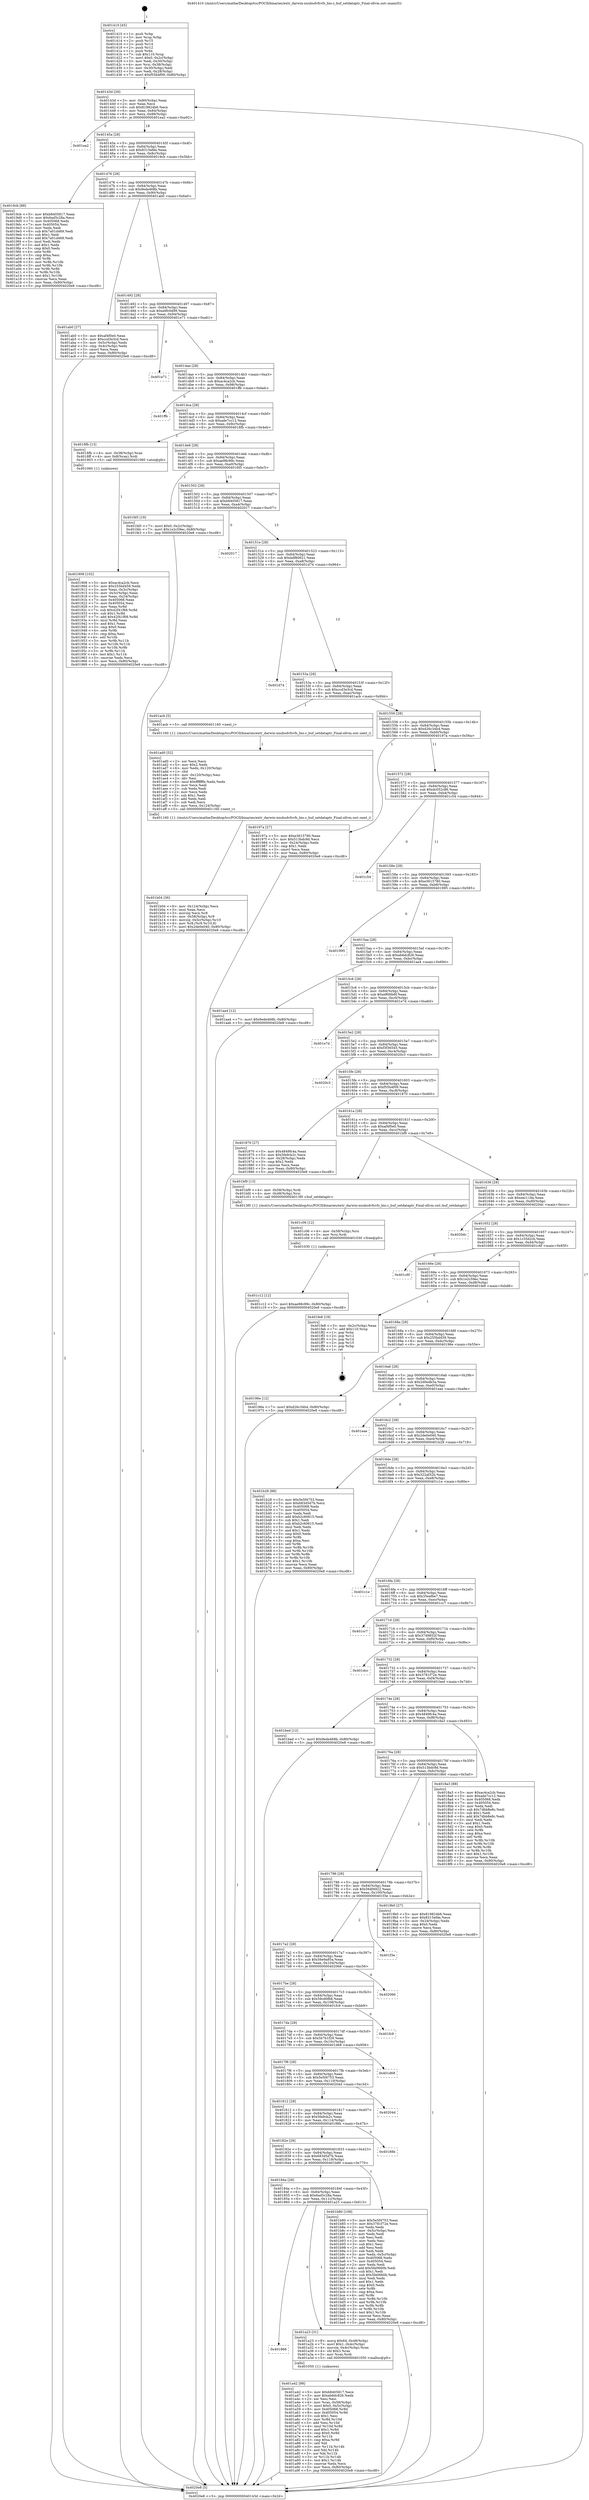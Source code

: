 digraph "0x401410" {
  label = "0x401410 (/mnt/c/Users/mathe/Desktop/tcc/POCII/binaries/extr_darwin-xnubsdvfsvfs_bio.c_buf_setdataptr_Final-ollvm.out::main(0))"
  labelloc = "t"
  node[shape=record]

  Entry [label="",width=0.3,height=0.3,shape=circle,fillcolor=black,style=filled]
  "0x40143d" [label="{
     0x40143d [29]\l
     | [instrs]\l
     &nbsp;&nbsp;0x40143d \<+3\>: mov -0x80(%rbp),%eax\l
     &nbsp;&nbsp;0x401440 \<+2\>: mov %eax,%ecx\l
     &nbsp;&nbsp;0x401442 \<+6\>: sub $0x819824b6,%ecx\l
     &nbsp;&nbsp;0x401448 \<+6\>: mov %eax,-0x84(%rbp)\l
     &nbsp;&nbsp;0x40144e \<+6\>: mov %ecx,-0x88(%rbp)\l
     &nbsp;&nbsp;0x401454 \<+6\>: je 0000000000401ea2 \<main+0xa92\>\l
  }"]
  "0x401ea2" [label="{
     0x401ea2\l
  }", style=dashed]
  "0x40145a" [label="{
     0x40145a [28]\l
     | [instrs]\l
     &nbsp;&nbsp;0x40145a \<+5\>: jmp 000000000040145f \<main+0x4f\>\l
     &nbsp;&nbsp;0x40145f \<+6\>: mov -0x84(%rbp),%eax\l
     &nbsp;&nbsp;0x401465 \<+5\>: sub $0x8315efde,%eax\l
     &nbsp;&nbsp;0x40146a \<+6\>: mov %eax,-0x8c(%rbp)\l
     &nbsp;&nbsp;0x401470 \<+6\>: je 00000000004019cb \<main+0x5bb\>\l
  }"]
  Exit [label="",width=0.3,height=0.3,shape=circle,fillcolor=black,style=filled,peripheries=2]
  "0x4019cb" [label="{
     0x4019cb [88]\l
     | [instrs]\l
     &nbsp;&nbsp;0x4019cb \<+5\>: mov $0xb8405817,%eax\l
     &nbsp;&nbsp;0x4019d0 \<+5\>: mov $0x6ad5c28a,%ecx\l
     &nbsp;&nbsp;0x4019d5 \<+7\>: mov 0x405068,%edx\l
     &nbsp;&nbsp;0x4019dc \<+7\>: mov 0x405054,%esi\l
     &nbsp;&nbsp;0x4019e3 \<+2\>: mov %edx,%edi\l
     &nbsp;&nbsp;0x4019e5 \<+6\>: sub $0x7a01d469,%edi\l
     &nbsp;&nbsp;0x4019eb \<+3\>: sub $0x1,%edi\l
     &nbsp;&nbsp;0x4019ee \<+6\>: add $0x7a01d469,%edi\l
     &nbsp;&nbsp;0x4019f4 \<+3\>: imul %edi,%edx\l
     &nbsp;&nbsp;0x4019f7 \<+3\>: and $0x1,%edx\l
     &nbsp;&nbsp;0x4019fa \<+3\>: cmp $0x0,%edx\l
     &nbsp;&nbsp;0x4019fd \<+4\>: sete %r8b\l
     &nbsp;&nbsp;0x401a01 \<+3\>: cmp $0xa,%esi\l
     &nbsp;&nbsp;0x401a04 \<+4\>: setl %r9b\l
     &nbsp;&nbsp;0x401a08 \<+3\>: mov %r8b,%r10b\l
     &nbsp;&nbsp;0x401a0b \<+3\>: and %r9b,%r10b\l
     &nbsp;&nbsp;0x401a0e \<+3\>: xor %r9b,%r8b\l
     &nbsp;&nbsp;0x401a11 \<+3\>: or %r8b,%r10b\l
     &nbsp;&nbsp;0x401a14 \<+4\>: test $0x1,%r10b\l
     &nbsp;&nbsp;0x401a18 \<+3\>: cmovne %ecx,%eax\l
     &nbsp;&nbsp;0x401a1b \<+3\>: mov %eax,-0x80(%rbp)\l
     &nbsp;&nbsp;0x401a1e \<+5\>: jmp 00000000004020e8 \<main+0xcd8\>\l
  }"]
  "0x401476" [label="{
     0x401476 [28]\l
     | [instrs]\l
     &nbsp;&nbsp;0x401476 \<+5\>: jmp 000000000040147b \<main+0x6b\>\l
     &nbsp;&nbsp;0x40147b \<+6\>: mov -0x84(%rbp),%eax\l
     &nbsp;&nbsp;0x401481 \<+5\>: sub $0x9ede468b,%eax\l
     &nbsp;&nbsp;0x401486 \<+6\>: mov %eax,-0x90(%rbp)\l
     &nbsp;&nbsp;0x40148c \<+6\>: je 0000000000401ab0 \<main+0x6a0\>\l
  }"]
  "0x401c12" [label="{
     0x401c12 [12]\l
     | [instrs]\l
     &nbsp;&nbsp;0x401c12 \<+7\>: movl $0xae98c99c,-0x80(%rbp)\l
     &nbsp;&nbsp;0x401c19 \<+5\>: jmp 00000000004020e8 \<main+0xcd8\>\l
  }"]
  "0x401ab0" [label="{
     0x401ab0 [27]\l
     | [instrs]\l
     &nbsp;&nbsp;0x401ab0 \<+5\>: mov $0xaf4f0e0,%eax\l
     &nbsp;&nbsp;0x401ab5 \<+5\>: mov $0xccd3e3cd,%ecx\l
     &nbsp;&nbsp;0x401aba \<+3\>: mov -0x5c(%rbp),%edx\l
     &nbsp;&nbsp;0x401abd \<+3\>: cmp -0x4c(%rbp),%edx\l
     &nbsp;&nbsp;0x401ac0 \<+3\>: cmovl %ecx,%eax\l
     &nbsp;&nbsp;0x401ac3 \<+3\>: mov %eax,-0x80(%rbp)\l
     &nbsp;&nbsp;0x401ac6 \<+5\>: jmp 00000000004020e8 \<main+0xcd8\>\l
  }"]
  "0x401492" [label="{
     0x401492 [28]\l
     | [instrs]\l
     &nbsp;&nbsp;0x401492 \<+5\>: jmp 0000000000401497 \<main+0x87\>\l
     &nbsp;&nbsp;0x401497 \<+6\>: mov -0x84(%rbp),%eax\l
     &nbsp;&nbsp;0x40149d \<+5\>: sub $0xa9fc0d99,%eax\l
     &nbsp;&nbsp;0x4014a2 \<+6\>: mov %eax,-0x94(%rbp)\l
     &nbsp;&nbsp;0x4014a8 \<+6\>: je 0000000000401e71 \<main+0xa61\>\l
  }"]
  "0x401c06" [label="{
     0x401c06 [12]\l
     | [instrs]\l
     &nbsp;&nbsp;0x401c06 \<+4\>: mov -0x58(%rbp),%rsi\l
     &nbsp;&nbsp;0x401c0a \<+3\>: mov %rsi,%rdi\l
     &nbsp;&nbsp;0x401c0d \<+5\>: call 0000000000401030 \<free@plt\>\l
     | [calls]\l
     &nbsp;&nbsp;0x401030 \{1\} (unknown)\l
  }"]
  "0x401e71" [label="{
     0x401e71\l
  }", style=dashed]
  "0x4014ae" [label="{
     0x4014ae [28]\l
     | [instrs]\l
     &nbsp;&nbsp;0x4014ae \<+5\>: jmp 00000000004014b3 \<main+0xa3\>\l
     &nbsp;&nbsp;0x4014b3 \<+6\>: mov -0x84(%rbp),%eax\l
     &nbsp;&nbsp;0x4014b9 \<+5\>: sub $0xac4ca2cb,%eax\l
     &nbsp;&nbsp;0x4014be \<+6\>: mov %eax,-0x98(%rbp)\l
     &nbsp;&nbsp;0x4014c4 \<+6\>: je 0000000000401ffb \<main+0xbeb\>\l
  }"]
  "0x401b04" [label="{
     0x401b04 [36]\l
     | [instrs]\l
     &nbsp;&nbsp;0x401b04 \<+6\>: mov -0x124(%rbp),%ecx\l
     &nbsp;&nbsp;0x401b0a \<+3\>: imul %eax,%ecx\l
     &nbsp;&nbsp;0x401b0d \<+3\>: movslq %ecx,%r8\l
     &nbsp;&nbsp;0x401b10 \<+4\>: mov -0x58(%rbp),%r9\l
     &nbsp;&nbsp;0x401b14 \<+4\>: movslq -0x5c(%rbp),%r10\l
     &nbsp;&nbsp;0x401b18 \<+4\>: mov %r8,(%r9,%r10,8)\l
     &nbsp;&nbsp;0x401b1c \<+7\>: movl $0x2de0e040,-0x80(%rbp)\l
     &nbsp;&nbsp;0x401b23 \<+5\>: jmp 00000000004020e8 \<main+0xcd8\>\l
  }"]
  "0x401ffb" [label="{
     0x401ffb\l
  }", style=dashed]
  "0x4014ca" [label="{
     0x4014ca [28]\l
     | [instrs]\l
     &nbsp;&nbsp;0x4014ca \<+5\>: jmp 00000000004014cf \<main+0xbf\>\l
     &nbsp;&nbsp;0x4014cf \<+6\>: mov -0x84(%rbp),%eax\l
     &nbsp;&nbsp;0x4014d5 \<+5\>: sub $0xade7cc12,%eax\l
     &nbsp;&nbsp;0x4014da \<+6\>: mov %eax,-0x9c(%rbp)\l
     &nbsp;&nbsp;0x4014e0 \<+6\>: je 00000000004018fb \<main+0x4eb\>\l
  }"]
  "0x401ad0" [label="{
     0x401ad0 [52]\l
     | [instrs]\l
     &nbsp;&nbsp;0x401ad0 \<+2\>: xor %ecx,%ecx\l
     &nbsp;&nbsp;0x401ad2 \<+5\>: mov $0x2,%edx\l
     &nbsp;&nbsp;0x401ad7 \<+6\>: mov %edx,-0x120(%rbp)\l
     &nbsp;&nbsp;0x401add \<+1\>: cltd\l
     &nbsp;&nbsp;0x401ade \<+6\>: mov -0x120(%rbp),%esi\l
     &nbsp;&nbsp;0x401ae4 \<+2\>: idiv %esi\l
     &nbsp;&nbsp;0x401ae6 \<+6\>: imul $0xfffffffe,%edx,%edx\l
     &nbsp;&nbsp;0x401aec \<+2\>: mov %ecx,%edi\l
     &nbsp;&nbsp;0x401aee \<+2\>: sub %edx,%edi\l
     &nbsp;&nbsp;0x401af0 \<+2\>: mov %ecx,%edx\l
     &nbsp;&nbsp;0x401af2 \<+3\>: sub $0x1,%edx\l
     &nbsp;&nbsp;0x401af5 \<+2\>: add %edx,%edi\l
     &nbsp;&nbsp;0x401af7 \<+2\>: sub %edi,%ecx\l
     &nbsp;&nbsp;0x401af9 \<+6\>: mov %ecx,-0x124(%rbp)\l
     &nbsp;&nbsp;0x401aff \<+5\>: call 0000000000401160 \<next_i\>\l
     | [calls]\l
     &nbsp;&nbsp;0x401160 \{1\} (/mnt/c/Users/mathe/Desktop/tcc/POCII/binaries/extr_darwin-xnubsdvfsvfs_bio.c_buf_setdataptr_Final-ollvm.out::next_i)\l
  }"]
  "0x4018fb" [label="{
     0x4018fb [13]\l
     | [instrs]\l
     &nbsp;&nbsp;0x4018fb \<+4\>: mov -0x38(%rbp),%rax\l
     &nbsp;&nbsp;0x4018ff \<+4\>: mov 0x8(%rax),%rdi\l
     &nbsp;&nbsp;0x401903 \<+5\>: call 0000000000401060 \<atoi@plt\>\l
     | [calls]\l
     &nbsp;&nbsp;0x401060 \{1\} (unknown)\l
  }"]
  "0x4014e6" [label="{
     0x4014e6 [28]\l
     | [instrs]\l
     &nbsp;&nbsp;0x4014e6 \<+5\>: jmp 00000000004014eb \<main+0xdb\>\l
     &nbsp;&nbsp;0x4014eb \<+6\>: mov -0x84(%rbp),%eax\l
     &nbsp;&nbsp;0x4014f1 \<+5\>: sub $0xae98c99c,%eax\l
     &nbsp;&nbsp;0x4014f6 \<+6\>: mov %eax,-0xa0(%rbp)\l
     &nbsp;&nbsp;0x4014fc \<+6\>: je 0000000000401fd5 \<main+0xbc5\>\l
  }"]
  "0x401a42" [label="{
     0x401a42 [98]\l
     | [instrs]\l
     &nbsp;&nbsp;0x401a42 \<+5\>: mov $0xb8405817,%ecx\l
     &nbsp;&nbsp;0x401a47 \<+5\>: mov $0xeb6dc826,%edx\l
     &nbsp;&nbsp;0x401a4c \<+2\>: xor %esi,%esi\l
     &nbsp;&nbsp;0x401a4e \<+4\>: mov %rax,-0x58(%rbp)\l
     &nbsp;&nbsp;0x401a52 \<+7\>: movl $0x0,-0x5c(%rbp)\l
     &nbsp;&nbsp;0x401a59 \<+8\>: mov 0x405068,%r8d\l
     &nbsp;&nbsp;0x401a61 \<+8\>: mov 0x405054,%r9d\l
     &nbsp;&nbsp;0x401a69 \<+3\>: sub $0x1,%esi\l
     &nbsp;&nbsp;0x401a6c \<+3\>: mov %r8d,%r10d\l
     &nbsp;&nbsp;0x401a6f \<+3\>: add %esi,%r10d\l
     &nbsp;&nbsp;0x401a72 \<+4\>: imul %r10d,%r8d\l
     &nbsp;&nbsp;0x401a76 \<+4\>: and $0x1,%r8d\l
     &nbsp;&nbsp;0x401a7a \<+4\>: cmp $0x0,%r8d\l
     &nbsp;&nbsp;0x401a7e \<+4\>: sete %r11b\l
     &nbsp;&nbsp;0x401a82 \<+4\>: cmp $0xa,%r9d\l
     &nbsp;&nbsp;0x401a86 \<+3\>: setl %bl\l
     &nbsp;&nbsp;0x401a89 \<+3\>: mov %r11b,%r14b\l
     &nbsp;&nbsp;0x401a8c \<+3\>: and %bl,%r14b\l
     &nbsp;&nbsp;0x401a8f \<+3\>: xor %bl,%r11b\l
     &nbsp;&nbsp;0x401a92 \<+3\>: or %r11b,%r14b\l
     &nbsp;&nbsp;0x401a95 \<+4\>: test $0x1,%r14b\l
     &nbsp;&nbsp;0x401a99 \<+3\>: cmovne %edx,%ecx\l
     &nbsp;&nbsp;0x401a9c \<+3\>: mov %ecx,-0x80(%rbp)\l
     &nbsp;&nbsp;0x401a9f \<+5\>: jmp 00000000004020e8 \<main+0xcd8\>\l
  }"]
  "0x401fd5" [label="{
     0x401fd5 [19]\l
     | [instrs]\l
     &nbsp;&nbsp;0x401fd5 \<+7\>: movl $0x0,-0x2c(%rbp)\l
     &nbsp;&nbsp;0x401fdc \<+7\>: movl $0x1e2c59ec,-0x80(%rbp)\l
     &nbsp;&nbsp;0x401fe3 \<+5\>: jmp 00000000004020e8 \<main+0xcd8\>\l
  }"]
  "0x401502" [label="{
     0x401502 [28]\l
     | [instrs]\l
     &nbsp;&nbsp;0x401502 \<+5\>: jmp 0000000000401507 \<main+0xf7\>\l
     &nbsp;&nbsp;0x401507 \<+6\>: mov -0x84(%rbp),%eax\l
     &nbsp;&nbsp;0x40150d \<+5\>: sub $0xb8405817,%eax\l
     &nbsp;&nbsp;0x401512 \<+6\>: mov %eax,-0xa4(%rbp)\l
     &nbsp;&nbsp;0x401518 \<+6\>: je 0000000000402017 \<main+0xc07\>\l
  }"]
  "0x401866" [label="{
     0x401866\l
  }", style=dashed]
  "0x402017" [label="{
     0x402017\l
  }", style=dashed]
  "0x40151e" [label="{
     0x40151e [28]\l
     | [instrs]\l
     &nbsp;&nbsp;0x40151e \<+5\>: jmp 0000000000401523 \<main+0x113\>\l
     &nbsp;&nbsp;0x401523 \<+6\>: mov -0x84(%rbp),%eax\l
     &nbsp;&nbsp;0x401529 \<+5\>: sub $0xbdf80621,%eax\l
     &nbsp;&nbsp;0x40152e \<+6\>: mov %eax,-0xa8(%rbp)\l
     &nbsp;&nbsp;0x401534 \<+6\>: je 0000000000401d74 \<main+0x964\>\l
  }"]
  "0x401a23" [label="{
     0x401a23 [31]\l
     | [instrs]\l
     &nbsp;&nbsp;0x401a23 \<+8\>: movq $0x64,-0x48(%rbp)\l
     &nbsp;&nbsp;0x401a2b \<+7\>: movl $0x1,-0x4c(%rbp)\l
     &nbsp;&nbsp;0x401a32 \<+4\>: movslq -0x4c(%rbp),%rax\l
     &nbsp;&nbsp;0x401a36 \<+4\>: shl $0x3,%rax\l
     &nbsp;&nbsp;0x401a3a \<+3\>: mov %rax,%rdi\l
     &nbsp;&nbsp;0x401a3d \<+5\>: call 0000000000401050 \<malloc@plt\>\l
     | [calls]\l
     &nbsp;&nbsp;0x401050 \{1\} (unknown)\l
  }"]
  "0x401d74" [label="{
     0x401d74\l
  }", style=dashed]
  "0x40153a" [label="{
     0x40153a [28]\l
     | [instrs]\l
     &nbsp;&nbsp;0x40153a \<+5\>: jmp 000000000040153f \<main+0x12f\>\l
     &nbsp;&nbsp;0x40153f \<+6\>: mov -0x84(%rbp),%eax\l
     &nbsp;&nbsp;0x401545 \<+5\>: sub $0xccd3e3cd,%eax\l
     &nbsp;&nbsp;0x40154a \<+6\>: mov %eax,-0xac(%rbp)\l
     &nbsp;&nbsp;0x401550 \<+6\>: je 0000000000401acb \<main+0x6bb\>\l
  }"]
  "0x40184a" [label="{
     0x40184a [28]\l
     | [instrs]\l
     &nbsp;&nbsp;0x40184a \<+5\>: jmp 000000000040184f \<main+0x43f\>\l
     &nbsp;&nbsp;0x40184f \<+6\>: mov -0x84(%rbp),%eax\l
     &nbsp;&nbsp;0x401855 \<+5\>: sub $0x6ad5c28a,%eax\l
     &nbsp;&nbsp;0x40185a \<+6\>: mov %eax,-0x11c(%rbp)\l
     &nbsp;&nbsp;0x401860 \<+6\>: je 0000000000401a23 \<main+0x613\>\l
  }"]
  "0x401acb" [label="{
     0x401acb [5]\l
     | [instrs]\l
     &nbsp;&nbsp;0x401acb \<+5\>: call 0000000000401160 \<next_i\>\l
     | [calls]\l
     &nbsp;&nbsp;0x401160 \{1\} (/mnt/c/Users/mathe/Desktop/tcc/POCII/binaries/extr_darwin-xnubsdvfsvfs_bio.c_buf_setdataptr_Final-ollvm.out::next_i)\l
  }"]
  "0x401556" [label="{
     0x401556 [28]\l
     | [instrs]\l
     &nbsp;&nbsp;0x401556 \<+5\>: jmp 000000000040155b \<main+0x14b\>\l
     &nbsp;&nbsp;0x40155b \<+6\>: mov -0x84(%rbp),%eax\l
     &nbsp;&nbsp;0x401561 \<+5\>: sub $0xd26c34b4,%eax\l
     &nbsp;&nbsp;0x401566 \<+6\>: mov %eax,-0xb0(%rbp)\l
     &nbsp;&nbsp;0x40156c \<+6\>: je 000000000040197a \<main+0x56a\>\l
  }"]
  "0x401b80" [label="{
     0x401b80 [109]\l
     | [instrs]\l
     &nbsp;&nbsp;0x401b80 \<+5\>: mov $0x5e5f4753,%eax\l
     &nbsp;&nbsp;0x401b85 \<+5\>: mov $0x3781f72e,%ecx\l
     &nbsp;&nbsp;0x401b8a \<+2\>: xor %edx,%edx\l
     &nbsp;&nbsp;0x401b8c \<+3\>: mov -0x5c(%rbp),%esi\l
     &nbsp;&nbsp;0x401b8f \<+2\>: mov %edx,%edi\l
     &nbsp;&nbsp;0x401b91 \<+2\>: sub %esi,%edi\l
     &nbsp;&nbsp;0x401b93 \<+2\>: mov %edx,%esi\l
     &nbsp;&nbsp;0x401b95 \<+3\>: sub $0x1,%esi\l
     &nbsp;&nbsp;0x401b98 \<+2\>: add %esi,%edi\l
     &nbsp;&nbsp;0x401b9a \<+2\>: sub %edi,%edx\l
     &nbsp;&nbsp;0x401b9c \<+3\>: mov %edx,-0x5c(%rbp)\l
     &nbsp;&nbsp;0x401b9f \<+7\>: mov 0x405068,%edx\l
     &nbsp;&nbsp;0x401ba6 \<+7\>: mov 0x405054,%esi\l
     &nbsp;&nbsp;0x401bad \<+2\>: mov %edx,%edi\l
     &nbsp;&nbsp;0x401baf \<+6\>: add $0x5fa0660b,%edi\l
     &nbsp;&nbsp;0x401bb5 \<+3\>: sub $0x1,%edi\l
     &nbsp;&nbsp;0x401bb8 \<+6\>: sub $0x5fa0660b,%edi\l
     &nbsp;&nbsp;0x401bbe \<+3\>: imul %edi,%edx\l
     &nbsp;&nbsp;0x401bc1 \<+3\>: and $0x1,%edx\l
     &nbsp;&nbsp;0x401bc4 \<+3\>: cmp $0x0,%edx\l
     &nbsp;&nbsp;0x401bc7 \<+4\>: sete %r8b\l
     &nbsp;&nbsp;0x401bcb \<+3\>: cmp $0xa,%esi\l
     &nbsp;&nbsp;0x401bce \<+4\>: setl %r9b\l
     &nbsp;&nbsp;0x401bd2 \<+3\>: mov %r8b,%r10b\l
     &nbsp;&nbsp;0x401bd5 \<+3\>: and %r9b,%r10b\l
     &nbsp;&nbsp;0x401bd8 \<+3\>: xor %r9b,%r8b\l
     &nbsp;&nbsp;0x401bdb \<+3\>: or %r8b,%r10b\l
     &nbsp;&nbsp;0x401bde \<+4\>: test $0x1,%r10b\l
     &nbsp;&nbsp;0x401be2 \<+3\>: cmovne %ecx,%eax\l
     &nbsp;&nbsp;0x401be5 \<+3\>: mov %eax,-0x80(%rbp)\l
     &nbsp;&nbsp;0x401be8 \<+5\>: jmp 00000000004020e8 \<main+0xcd8\>\l
  }"]
  "0x40197a" [label="{
     0x40197a [27]\l
     | [instrs]\l
     &nbsp;&nbsp;0x40197a \<+5\>: mov $0xe3615780,%eax\l
     &nbsp;&nbsp;0x40197f \<+5\>: mov $0x513bdc8d,%ecx\l
     &nbsp;&nbsp;0x401984 \<+3\>: mov -0x24(%rbp),%edx\l
     &nbsp;&nbsp;0x401987 \<+3\>: cmp $0x1,%edx\l
     &nbsp;&nbsp;0x40198a \<+3\>: cmovl %ecx,%eax\l
     &nbsp;&nbsp;0x40198d \<+3\>: mov %eax,-0x80(%rbp)\l
     &nbsp;&nbsp;0x401990 \<+5\>: jmp 00000000004020e8 \<main+0xcd8\>\l
  }"]
  "0x401572" [label="{
     0x401572 [28]\l
     | [instrs]\l
     &nbsp;&nbsp;0x401572 \<+5\>: jmp 0000000000401577 \<main+0x167\>\l
     &nbsp;&nbsp;0x401577 \<+6\>: mov -0x84(%rbp),%eax\l
     &nbsp;&nbsp;0x40157d \<+5\>: sub $0xdc052c86,%eax\l
     &nbsp;&nbsp;0x401582 \<+6\>: mov %eax,-0xb4(%rbp)\l
     &nbsp;&nbsp;0x401588 \<+6\>: je 0000000000401c54 \<main+0x844\>\l
  }"]
  "0x40182e" [label="{
     0x40182e [28]\l
     | [instrs]\l
     &nbsp;&nbsp;0x40182e \<+5\>: jmp 0000000000401833 \<main+0x423\>\l
     &nbsp;&nbsp;0x401833 \<+6\>: mov -0x84(%rbp),%eax\l
     &nbsp;&nbsp;0x401839 \<+5\>: sub $0x683d5d7b,%eax\l
     &nbsp;&nbsp;0x40183e \<+6\>: mov %eax,-0x118(%rbp)\l
     &nbsp;&nbsp;0x401844 \<+6\>: je 0000000000401b80 \<main+0x770\>\l
  }"]
  "0x401c54" [label="{
     0x401c54\l
  }", style=dashed]
  "0x40158e" [label="{
     0x40158e [28]\l
     | [instrs]\l
     &nbsp;&nbsp;0x40158e \<+5\>: jmp 0000000000401593 \<main+0x183\>\l
     &nbsp;&nbsp;0x401593 \<+6\>: mov -0x84(%rbp),%eax\l
     &nbsp;&nbsp;0x401599 \<+5\>: sub $0xe3615780,%eax\l
     &nbsp;&nbsp;0x40159e \<+6\>: mov %eax,-0xb8(%rbp)\l
     &nbsp;&nbsp;0x4015a4 \<+6\>: je 0000000000401995 \<main+0x585\>\l
  }"]
  "0x40188b" [label="{
     0x40188b\l
  }", style=dashed]
  "0x401995" [label="{
     0x401995\l
  }", style=dashed]
  "0x4015aa" [label="{
     0x4015aa [28]\l
     | [instrs]\l
     &nbsp;&nbsp;0x4015aa \<+5\>: jmp 00000000004015af \<main+0x19f\>\l
     &nbsp;&nbsp;0x4015af \<+6\>: mov -0x84(%rbp),%eax\l
     &nbsp;&nbsp;0x4015b5 \<+5\>: sub $0xeb6dc826,%eax\l
     &nbsp;&nbsp;0x4015ba \<+6\>: mov %eax,-0xbc(%rbp)\l
     &nbsp;&nbsp;0x4015c0 \<+6\>: je 0000000000401aa4 \<main+0x694\>\l
  }"]
  "0x401812" [label="{
     0x401812 [28]\l
     | [instrs]\l
     &nbsp;&nbsp;0x401812 \<+5\>: jmp 0000000000401817 \<main+0x407\>\l
     &nbsp;&nbsp;0x401817 \<+6\>: mov -0x84(%rbp),%eax\l
     &nbsp;&nbsp;0x40181d \<+5\>: sub $0x5fa9cb2c,%eax\l
     &nbsp;&nbsp;0x401822 \<+6\>: mov %eax,-0x114(%rbp)\l
     &nbsp;&nbsp;0x401828 \<+6\>: je 000000000040188b \<main+0x47b\>\l
  }"]
  "0x401aa4" [label="{
     0x401aa4 [12]\l
     | [instrs]\l
     &nbsp;&nbsp;0x401aa4 \<+7\>: movl $0x9ede468b,-0x80(%rbp)\l
     &nbsp;&nbsp;0x401aab \<+5\>: jmp 00000000004020e8 \<main+0xcd8\>\l
  }"]
  "0x4015c6" [label="{
     0x4015c6 [28]\l
     | [instrs]\l
     &nbsp;&nbsp;0x4015c6 \<+5\>: jmp 00000000004015cb \<main+0x1bb\>\l
     &nbsp;&nbsp;0x4015cb \<+6\>: mov -0x84(%rbp),%eax\l
     &nbsp;&nbsp;0x4015d1 \<+5\>: sub $0xef6fdb6f,%eax\l
     &nbsp;&nbsp;0x4015d6 \<+6\>: mov %eax,-0xc0(%rbp)\l
     &nbsp;&nbsp;0x4015dc \<+6\>: je 0000000000401e7d \<main+0xa6d\>\l
  }"]
  "0x40204d" [label="{
     0x40204d\l
  }", style=dashed]
  "0x401e7d" [label="{
     0x401e7d\l
  }", style=dashed]
  "0x4015e2" [label="{
     0x4015e2 [28]\l
     | [instrs]\l
     &nbsp;&nbsp;0x4015e2 \<+5\>: jmp 00000000004015e7 \<main+0x1d7\>\l
     &nbsp;&nbsp;0x4015e7 \<+6\>: mov -0x84(%rbp),%eax\l
     &nbsp;&nbsp;0x4015ed \<+5\>: sub $0xf3f36545,%eax\l
     &nbsp;&nbsp;0x4015f2 \<+6\>: mov %eax,-0xc4(%rbp)\l
     &nbsp;&nbsp;0x4015f8 \<+6\>: je 00000000004020c3 \<main+0xcb3\>\l
  }"]
  "0x4017f6" [label="{
     0x4017f6 [28]\l
     | [instrs]\l
     &nbsp;&nbsp;0x4017f6 \<+5\>: jmp 00000000004017fb \<main+0x3eb\>\l
     &nbsp;&nbsp;0x4017fb \<+6\>: mov -0x84(%rbp),%eax\l
     &nbsp;&nbsp;0x401801 \<+5\>: sub $0x5e5f4753,%eax\l
     &nbsp;&nbsp;0x401806 \<+6\>: mov %eax,-0x110(%rbp)\l
     &nbsp;&nbsp;0x40180c \<+6\>: je 000000000040204d \<main+0xc3d\>\l
  }"]
  "0x4020c3" [label="{
     0x4020c3\l
  }", style=dashed]
  "0x4015fe" [label="{
     0x4015fe [28]\l
     | [instrs]\l
     &nbsp;&nbsp;0x4015fe \<+5\>: jmp 0000000000401603 \<main+0x1f3\>\l
     &nbsp;&nbsp;0x401603 \<+6\>: mov -0x84(%rbp),%eax\l
     &nbsp;&nbsp;0x401609 \<+5\>: sub $0xf55b4f09,%eax\l
     &nbsp;&nbsp;0x40160e \<+6\>: mov %eax,-0xc8(%rbp)\l
     &nbsp;&nbsp;0x401614 \<+6\>: je 0000000000401870 \<main+0x460\>\l
  }"]
  "0x401d68" [label="{
     0x401d68\l
  }", style=dashed]
  "0x401870" [label="{
     0x401870 [27]\l
     | [instrs]\l
     &nbsp;&nbsp;0x401870 \<+5\>: mov $0x4849fc4a,%eax\l
     &nbsp;&nbsp;0x401875 \<+5\>: mov $0x5fa9cb2c,%ecx\l
     &nbsp;&nbsp;0x40187a \<+3\>: mov -0x28(%rbp),%edx\l
     &nbsp;&nbsp;0x40187d \<+3\>: cmp $0x2,%edx\l
     &nbsp;&nbsp;0x401880 \<+3\>: cmovne %ecx,%eax\l
     &nbsp;&nbsp;0x401883 \<+3\>: mov %eax,-0x80(%rbp)\l
     &nbsp;&nbsp;0x401886 \<+5\>: jmp 00000000004020e8 \<main+0xcd8\>\l
  }"]
  "0x40161a" [label="{
     0x40161a [28]\l
     | [instrs]\l
     &nbsp;&nbsp;0x40161a \<+5\>: jmp 000000000040161f \<main+0x20f\>\l
     &nbsp;&nbsp;0x40161f \<+6\>: mov -0x84(%rbp),%eax\l
     &nbsp;&nbsp;0x401625 \<+5\>: sub $0xaf4f0e0,%eax\l
     &nbsp;&nbsp;0x40162a \<+6\>: mov %eax,-0xcc(%rbp)\l
     &nbsp;&nbsp;0x401630 \<+6\>: je 0000000000401bf9 \<main+0x7e9\>\l
  }"]
  "0x4020e8" [label="{
     0x4020e8 [5]\l
     | [instrs]\l
     &nbsp;&nbsp;0x4020e8 \<+5\>: jmp 000000000040143d \<main+0x2d\>\l
  }"]
  "0x401410" [label="{
     0x401410 [45]\l
     | [instrs]\l
     &nbsp;&nbsp;0x401410 \<+1\>: push %rbp\l
     &nbsp;&nbsp;0x401411 \<+3\>: mov %rsp,%rbp\l
     &nbsp;&nbsp;0x401414 \<+2\>: push %r15\l
     &nbsp;&nbsp;0x401416 \<+2\>: push %r14\l
     &nbsp;&nbsp;0x401418 \<+2\>: push %r12\l
     &nbsp;&nbsp;0x40141a \<+1\>: push %rbx\l
     &nbsp;&nbsp;0x40141b \<+7\>: sub $0x110,%rsp\l
     &nbsp;&nbsp;0x401422 \<+7\>: movl $0x0,-0x2c(%rbp)\l
     &nbsp;&nbsp;0x401429 \<+3\>: mov %edi,-0x30(%rbp)\l
     &nbsp;&nbsp;0x40142c \<+4\>: mov %rsi,-0x38(%rbp)\l
     &nbsp;&nbsp;0x401430 \<+3\>: mov -0x30(%rbp),%edi\l
     &nbsp;&nbsp;0x401433 \<+3\>: mov %edi,-0x28(%rbp)\l
     &nbsp;&nbsp;0x401436 \<+7\>: movl $0xf55b4f09,-0x80(%rbp)\l
  }"]
  "0x4017da" [label="{
     0x4017da [28]\l
     | [instrs]\l
     &nbsp;&nbsp;0x4017da \<+5\>: jmp 00000000004017df \<main+0x3cf\>\l
     &nbsp;&nbsp;0x4017df \<+6\>: mov -0x84(%rbp),%eax\l
     &nbsp;&nbsp;0x4017e5 \<+5\>: sub $0x5b7b1f29,%eax\l
     &nbsp;&nbsp;0x4017ea \<+6\>: mov %eax,-0x10c(%rbp)\l
     &nbsp;&nbsp;0x4017f0 \<+6\>: je 0000000000401d68 \<main+0x958\>\l
  }"]
  "0x401bf9" [label="{
     0x401bf9 [13]\l
     | [instrs]\l
     &nbsp;&nbsp;0x401bf9 \<+4\>: mov -0x58(%rbp),%rdi\l
     &nbsp;&nbsp;0x401bfd \<+4\>: mov -0x48(%rbp),%rsi\l
     &nbsp;&nbsp;0x401c01 \<+5\>: call 00000000004013f0 \<buf_setdataptr\>\l
     | [calls]\l
     &nbsp;&nbsp;0x4013f0 \{1\} (/mnt/c/Users/mathe/Desktop/tcc/POCII/binaries/extr_darwin-xnubsdvfsvfs_bio.c_buf_setdataptr_Final-ollvm.out::buf_setdataptr)\l
  }"]
  "0x401636" [label="{
     0x401636 [28]\l
     | [instrs]\l
     &nbsp;&nbsp;0x401636 \<+5\>: jmp 000000000040163b \<main+0x22b\>\l
     &nbsp;&nbsp;0x40163b \<+6\>: mov -0x84(%rbp),%eax\l
     &nbsp;&nbsp;0x401641 \<+5\>: sub $0xeec118a,%eax\l
     &nbsp;&nbsp;0x401646 \<+6\>: mov %eax,-0xd0(%rbp)\l
     &nbsp;&nbsp;0x40164c \<+6\>: je 00000000004020dc \<main+0xccc\>\l
  }"]
  "0x401fc9" [label="{
     0x401fc9\l
  }", style=dashed]
  "0x4020dc" [label="{
     0x4020dc\l
  }", style=dashed]
  "0x401652" [label="{
     0x401652 [28]\l
     | [instrs]\l
     &nbsp;&nbsp;0x401652 \<+5\>: jmp 0000000000401657 \<main+0x247\>\l
     &nbsp;&nbsp;0x401657 \<+6\>: mov -0x84(%rbp),%eax\l
     &nbsp;&nbsp;0x40165d \<+5\>: sub $0x1c35d2cb,%eax\l
     &nbsp;&nbsp;0x401662 \<+6\>: mov %eax,-0xd4(%rbp)\l
     &nbsp;&nbsp;0x401668 \<+6\>: je 0000000000401c6f \<main+0x85f\>\l
  }"]
  "0x4017be" [label="{
     0x4017be [28]\l
     | [instrs]\l
     &nbsp;&nbsp;0x4017be \<+5\>: jmp 00000000004017c3 \<main+0x3b3\>\l
     &nbsp;&nbsp;0x4017c3 \<+6\>: mov -0x84(%rbp),%eax\l
     &nbsp;&nbsp;0x4017c9 \<+5\>: sub $0x59cd0fb8,%eax\l
     &nbsp;&nbsp;0x4017ce \<+6\>: mov %eax,-0x108(%rbp)\l
     &nbsp;&nbsp;0x4017d4 \<+6\>: je 0000000000401fc9 \<main+0xbb9\>\l
  }"]
  "0x401c6f" [label="{
     0x401c6f\l
  }", style=dashed]
  "0x40166e" [label="{
     0x40166e [28]\l
     | [instrs]\l
     &nbsp;&nbsp;0x40166e \<+5\>: jmp 0000000000401673 \<main+0x263\>\l
     &nbsp;&nbsp;0x401673 \<+6\>: mov -0x84(%rbp),%eax\l
     &nbsp;&nbsp;0x401679 \<+5\>: sub $0x1e2c59ec,%eax\l
     &nbsp;&nbsp;0x40167e \<+6\>: mov %eax,-0xd8(%rbp)\l
     &nbsp;&nbsp;0x401684 \<+6\>: je 0000000000401fe8 \<main+0xbd8\>\l
  }"]
  "0x402066" [label="{
     0x402066\l
  }", style=dashed]
  "0x401fe8" [label="{
     0x401fe8 [19]\l
     | [instrs]\l
     &nbsp;&nbsp;0x401fe8 \<+3\>: mov -0x2c(%rbp),%eax\l
     &nbsp;&nbsp;0x401feb \<+7\>: add $0x110,%rsp\l
     &nbsp;&nbsp;0x401ff2 \<+1\>: pop %rbx\l
     &nbsp;&nbsp;0x401ff3 \<+2\>: pop %r12\l
     &nbsp;&nbsp;0x401ff5 \<+2\>: pop %r14\l
     &nbsp;&nbsp;0x401ff7 \<+2\>: pop %r15\l
     &nbsp;&nbsp;0x401ff9 \<+1\>: pop %rbp\l
     &nbsp;&nbsp;0x401ffa \<+1\>: ret\l
  }"]
  "0x40168a" [label="{
     0x40168a [28]\l
     | [instrs]\l
     &nbsp;&nbsp;0x40168a \<+5\>: jmp 000000000040168f \<main+0x27f\>\l
     &nbsp;&nbsp;0x40168f \<+6\>: mov -0x84(%rbp),%eax\l
     &nbsp;&nbsp;0x401695 \<+5\>: sub $0x255bd459,%eax\l
     &nbsp;&nbsp;0x40169a \<+6\>: mov %eax,-0xdc(%rbp)\l
     &nbsp;&nbsp;0x4016a0 \<+6\>: je 000000000040196e \<main+0x55e\>\l
  }"]
  "0x4017a2" [label="{
     0x4017a2 [28]\l
     | [instrs]\l
     &nbsp;&nbsp;0x4017a2 \<+5\>: jmp 00000000004017a7 \<main+0x397\>\l
     &nbsp;&nbsp;0x4017a7 \<+6\>: mov -0x84(%rbp),%eax\l
     &nbsp;&nbsp;0x4017ad \<+5\>: sub $0x56e9a85a,%eax\l
     &nbsp;&nbsp;0x4017b2 \<+6\>: mov %eax,-0x104(%rbp)\l
     &nbsp;&nbsp;0x4017b8 \<+6\>: je 0000000000402066 \<main+0xc56\>\l
  }"]
  "0x40196e" [label="{
     0x40196e [12]\l
     | [instrs]\l
     &nbsp;&nbsp;0x40196e \<+7\>: movl $0xd26c34b4,-0x80(%rbp)\l
     &nbsp;&nbsp;0x401975 \<+5\>: jmp 00000000004020e8 \<main+0xcd8\>\l
  }"]
  "0x4016a6" [label="{
     0x4016a6 [28]\l
     | [instrs]\l
     &nbsp;&nbsp;0x4016a6 \<+5\>: jmp 00000000004016ab \<main+0x29b\>\l
     &nbsp;&nbsp;0x4016ab \<+6\>: mov -0x84(%rbp),%eax\l
     &nbsp;&nbsp;0x4016b1 \<+5\>: sub $0x2d0edb3a,%eax\l
     &nbsp;&nbsp;0x4016b6 \<+6\>: mov %eax,-0xe0(%rbp)\l
     &nbsp;&nbsp;0x4016bc \<+6\>: je 0000000000401eae \<main+0xa9e\>\l
  }"]
  "0x401f3e" [label="{
     0x401f3e\l
  }", style=dashed]
  "0x401eae" [label="{
     0x401eae\l
  }", style=dashed]
  "0x4016c2" [label="{
     0x4016c2 [28]\l
     | [instrs]\l
     &nbsp;&nbsp;0x4016c2 \<+5\>: jmp 00000000004016c7 \<main+0x2b7\>\l
     &nbsp;&nbsp;0x4016c7 \<+6\>: mov -0x84(%rbp),%eax\l
     &nbsp;&nbsp;0x4016cd \<+5\>: sub $0x2de0e040,%eax\l
     &nbsp;&nbsp;0x4016d2 \<+6\>: mov %eax,-0xe4(%rbp)\l
     &nbsp;&nbsp;0x4016d8 \<+6\>: je 0000000000401b28 \<main+0x718\>\l
  }"]
  "0x401786" [label="{
     0x401786 [28]\l
     | [instrs]\l
     &nbsp;&nbsp;0x401786 \<+5\>: jmp 000000000040178b \<main+0x37b\>\l
     &nbsp;&nbsp;0x40178b \<+6\>: mov -0x84(%rbp),%eax\l
     &nbsp;&nbsp;0x401791 \<+5\>: sub $0x56df4922,%eax\l
     &nbsp;&nbsp;0x401796 \<+6\>: mov %eax,-0x100(%rbp)\l
     &nbsp;&nbsp;0x40179c \<+6\>: je 0000000000401f3e \<main+0xb2e\>\l
  }"]
  "0x401b28" [label="{
     0x401b28 [88]\l
     | [instrs]\l
     &nbsp;&nbsp;0x401b28 \<+5\>: mov $0x5e5f4753,%eax\l
     &nbsp;&nbsp;0x401b2d \<+5\>: mov $0x683d5d7b,%ecx\l
     &nbsp;&nbsp;0x401b32 \<+7\>: mov 0x405068,%edx\l
     &nbsp;&nbsp;0x401b39 \<+7\>: mov 0x405054,%esi\l
     &nbsp;&nbsp;0x401b40 \<+2\>: mov %edx,%edi\l
     &nbsp;&nbsp;0x401b42 \<+6\>: add $0xb2c60615,%edi\l
     &nbsp;&nbsp;0x401b48 \<+3\>: sub $0x1,%edi\l
     &nbsp;&nbsp;0x401b4b \<+6\>: sub $0xb2c60615,%edi\l
     &nbsp;&nbsp;0x401b51 \<+3\>: imul %edi,%edx\l
     &nbsp;&nbsp;0x401b54 \<+3\>: and $0x1,%edx\l
     &nbsp;&nbsp;0x401b57 \<+3\>: cmp $0x0,%edx\l
     &nbsp;&nbsp;0x401b5a \<+4\>: sete %r8b\l
     &nbsp;&nbsp;0x401b5e \<+3\>: cmp $0xa,%esi\l
     &nbsp;&nbsp;0x401b61 \<+4\>: setl %r9b\l
     &nbsp;&nbsp;0x401b65 \<+3\>: mov %r8b,%r10b\l
     &nbsp;&nbsp;0x401b68 \<+3\>: and %r9b,%r10b\l
     &nbsp;&nbsp;0x401b6b \<+3\>: xor %r9b,%r8b\l
     &nbsp;&nbsp;0x401b6e \<+3\>: or %r8b,%r10b\l
     &nbsp;&nbsp;0x401b71 \<+4\>: test $0x1,%r10b\l
     &nbsp;&nbsp;0x401b75 \<+3\>: cmovne %ecx,%eax\l
     &nbsp;&nbsp;0x401b78 \<+3\>: mov %eax,-0x80(%rbp)\l
     &nbsp;&nbsp;0x401b7b \<+5\>: jmp 00000000004020e8 \<main+0xcd8\>\l
  }"]
  "0x4016de" [label="{
     0x4016de [28]\l
     | [instrs]\l
     &nbsp;&nbsp;0x4016de \<+5\>: jmp 00000000004016e3 \<main+0x2d3\>\l
     &nbsp;&nbsp;0x4016e3 \<+6\>: mov -0x84(%rbp),%eax\l
     &nbsp;&nbsp;0x4016e9 \<+5\>: sub $0x322af32b,%eax\l
     &nbsp;&nbsp;0x4016ee \<+6\>: mov %eax,-0xe8(%rbp)\l
     &nbsp;&nbsp;0x4016f4 \<+6\>: je 0000000000401c1e \<main+0x80e\>\l
  }"]
  "0x4019b0" [label="{
     0x4019b0 [27]\l
     | [instrs]\l
     &nbsp;&nbsp;0x4019b0 \<+5\>: mov $0x819824b6,%eax\l
     &nbsp;&nbsp;0x4019b5 \<+5\>: mov $0x8315efde,%ecx\l
     &nbsp;&nbsp;0x4019ba \<+3\>: mov -0x24(%rbp),%edx\l
     &nbsp;&nbsp;0x4019bd \<+3\>: cmp $0x0,%edx\l
     &nbsp;&nbsp;0x4019c0 \<+3\>: cmove %ecx,%eax\l
     &nbsp;&nbsp;0x4019c3 \<+3\>: mov %eax,-0x80(%rbp)\l
     &nbsp;&nbsp;0x4019c6 \<+5\>: jmp 00000000004020e8 \<main+0xcd8\>\l
  }"]
  "0x401c1e" [label="{
     0x401c1e\l
  }", style=dashed]
  "0x4016fa" [label="{
     0x4016fa [28]\l
     | [instrs]\l
     &nbsp;&nbsp;0x4016fa \<+5\>: jmp 00000000004016ff \<main+0x2ef\>\l
     &nbsp;&nbsp;0x4016ff \<+6\>: mov -0x84(%rbp),%eax\l
     &nbsp;&nbsp;0x401705 \<+5\>: sub $0x35eefbe7,%eax\l
     &nbsp;&nbsp;0x40170a \<+6\>: mov %eax,-0xec(%rbp)\l
     &nbsp;&nbsp;0x401710 \<+6\>: je 0000000000401cc7 \<main+0x8b7\>\l
  }"]
  "0x401908" [label="{
     0x401908 [102]\l
     | [instrs]\l
     &nbsp;&nbsp;0x401908 \<+5\>: mov $0xac4ca2cb,%ecx\l
     &nbsp;&nbsp;0x40190d \<+5\>: mov $0x255bd459,%edx\l
     &nbsp;&nbsp;0x401912 \<+3\>: mov %eax,-0x3c(%rbp)\l
     &nbsp;&nbsp;0x401915 \<+3\>: mov -0x3c(%rbp),%eax\l
     &nbsp;&nbsp;0x401918 \<+3\>: mov %eax,-0x24(%rbp)\l
     &nbsp;&nbsp;0x40191b \<+7\>: mov 0x405068,%eax\l
     &nbsp;&nbsp;0x401922 \<+7\>: mov 0x405054,%esi\l
     &nbsp;&nbsp;0x401929 \<+3\>: mov %eax,%r8d\l
     &nbsp;&nbsp;0x40192c \<+7\>: sub $0x42f41f68,%r8d\l
     &nbsp;&nbsp;0x401933 \<+4\>: sub $0x1,%r8d\l
     &nbsp;&nbsp;0x401937 \<+7\>: add $0x42f41f68,%r8d\l
     &nbsp;&nbsp;0x40193e \<+4\>: imul %r8d,%eax\l
     &nbsp;&nbsp;0x401942 \<+3\>: and $0x1,%eax\l
     &nbsp;&nbsp;0x401945 \<+3\>: cmp $0x0,%eax\l
     &nbsp;&nbsp;0x401948 \<+4\>: sete %r9b\l
     &nbsp;&nbsp;0x40194c \<+3\>: cmp $0xa,%esi\l
     &nbsp;&nbsp;0x40194f \<+4\>: setl %r10b\l
     &nbsp;&nbsp;0x401953 \<+3\>: mov %r9b,%r11b\l
     &nbsp;&nbsp;0x401956 \<+3\>: and %r10b,%r11b\l
     &nbsp;&nbsp;0x401959 \<+3\>: xor %r10b,%r9b\l
     &nbsp;&nbsp;0x40195c \<+3\>: or %r9b,%r11b\l
     &nbsp;&nbsp;0x40195f \<+4\>: test $0x1,%r11b\l
     &nbsp;&nbsp;0x401963 \<+3\>: cmovne %edx,%ecx\l
     &nbsp;&nbsp;0x401966 \<+3\>: mov %ecx,-0x80(%rbp)\l
     &nbsp;&nbsp;0x401969 \<+5\>: jmp 00000000004020e8 \<main+0xcd8\>\l
  }"]
  "0x401cc7" [label="{
     0x401cc7\l
  }", style=dashed]
  "0x401716" [label="{
     0x401716 [28]\l
     | [instrs]\l
     &nbsp;&nbsp;0x401716 \<+5\>: jmp 000000000040171b \<main+0x30b\>\l
     &nbsp;&nbsp;0x40171b \<+6\>: mov -0x84(%rbp),%eax\l
     &nbsp;&nbsp;0x401721 \<+5\>: sub $0x3749852f,%eax\l
     &nbsp;&nbsp;0x401726 \<+6\>: mov %eax,-0xf0(%rbp)\l
     &nbsp;&nbsp;0x40172c \<+6\>: je 0000000000401dcc \<main+0x9bc\>\l
  }"]
  "0x40176a" [label="{
     0x40176a [28]\l
     | [instrs]\l
     &nbsp;&nbsp;0x40176a \<+5\>: jmp 000000000040176f \<main+0x35f\>\l
     &nbsp;&nbsp;0x40176f \<+6\>: mov -0x84(%rbp),%eax\l
     &nbsp;&nbsp;0x401775 \<+5\>: sub $0x513bdc8d,%eax\l
     &nbsp;&nbsp;0x40177a \<+6\>: mov %eax,-0xfc(%rbp)\l
     &nbsp;&nbsp;0x401780 \<+6\>: je 00000000004019b0 \<main+0x5a0\>\l
  }"]
  "0x401dcc" [label="{
     0x401dcc\l
  }", style=dashed]
  "0x401732" [label="{
     0x401732 [28]\l
     | [instrs]\l
     &nbsp;&nbsp;0x401732 \<+5\>: jmp 0000000000401737 \<main+0x327\>\l
     &nbsp;&nbsp;0x401737 \<+6\>: mov -0x84(%rbp),%eax\l
     &nbsp;&nbsp;0x40173d \<+5\>: sub $0x3781f72e,%eax\l
     &nbsp;&nbsp;0x401742 \<+6\>: mov %eax,-0xf4(%rbp)\l
     &nbsp;&nbsp;0x401748 \<+6\>: je 0000000000401bed \<main+0x7dd\>\l
  }"]
  "0x4018a3" [label="{
     0x4018a3 [88]\l
     | [instrs]\l
     &nbsp;&nbsp;0x4018a3 \<+5\>: mov $0xac4ca2cb,%eax\l
     &nbsp;&nbsp;0x4018a8 \<+5\>: mov $0xade7cc12,%ecx\l
     &nbsp;&nbsp;0x4018ad \<+7\>: mov 0x405068,%edx\l
     &nbsp;&nbsp;0x4018b4 \<+7\>: mov 0x405054,%esi\l
     &nbsp;&nbsp;0x4018bb \<+2\>: mov %edx,%edi\l
     &nbsp;&nbsp;0x4018bd \<+6\>: sub $0x7dbb8e8c,%edi\l
     &nbsp;&nbsp;0x4018c3 \<+3\>: sub $0x1,%edi\l
     &nbsp;&nbsp;0x4018c6 \<+6\>: add $0x7dbb8e8c,%edi\l
     &nbsp;&nbsp;0x4018cc \<+3\>: imul %edi,%edx\l
     &nbsp;&nbsp;0x4018cf \<+3\>: and $0x1,%edx\l
     &nbsp;&nbsp;0x4018d2 \<+3\>: cmp $0x0,%edx\l
     &nbsp;&nbsp;0x4018d5 \<+4\>: sete %r8b\l
     &nbsp;&nbsp;0x4018d9 \<+3\>: cmp $0xa,%esi\l
     &nbsp;&nbsp;0x4018dc \<+4\>: setl %r9b\l
     &nbsp;&nbsp;0x4018e0 \<+3\>: mov %r8b,%r10b\l
     &nbsp;&nbsp;0x4018e3 \<+3\>: and %r9b,%r10b\l
     &nbsp;&nbsp;0x4018e6 \<+3\>: xor %r9b,%r8b\l
     &nbsp;&nbsp;0x4018e9 \<+3\>: or %r8b,%r10b\l
     &nbsp;&nbsp;0x4018ec \<+4\>: test $0x1,%r10b\l
     &nbsp;&nbsp;0x4018f0 \<+3\>: cmovne %ecx,%eax\l
     &nbsp;&nbsp;0x4018f3 \<+3\>: mov %eax,-0x80(%rbp)\l
     &nbsp;&nbsp;0x4018f6 \<+5\>: jmp 00000000004020e8 \<main+0xcd8\>\l
  }"]
  "0x401bed" [label="{
     0x401bed [12]\l
     | [instrs]\l
     &nbsp;&nbsp;0x401bed \<+7\>: movl $0x9ede468b,-0x80(%rbp)\l
     &nbsp;&nbsp;0x401bf4 \<+5\>: jmp 00000000004020e8 \<main+0xcd8\>\l
  }"]
  "0x40174e" [label="{
     0x40174e [28]\l
     | [instrs]\l
     &nbsp;&nbsp;0x40174e \<+5\>: jmp 0000000000401753 \<main+0x343\>\l
     &nbsp;&nbsp;0x401753 \<+6\>: mov -0x84(%rbp),%eax\l
     &nbsp;&nbsp;0x401759 \<+5\>: sub $0x4849fc4a,%eax\l
     &nbsp;&nbsp;0x40175e \<+6\>: mov %eax,-0xf8(%rbp)\l
     &nbsp;&nbsp;0x401764 \<+6\>: je 00000000004018a3 \<main+0x493\>\l
  }"]
  Entry -> "0x401410" [label=" 1"]
  "0x40143d" -> "0x401ea2" [label=" 0"]
  "0x40143d" -> "0x40145a" [label=" 18"]
  "0x401fe8" -> Exit [label=" 1"]
  "0x40145a" -> "0x4019cb" [label=" 1"]
  "0x40145a" -> "0x401476" [label=" 17"]
  "0x401fd5" -> "0x4020e8" [label=" 1"]
  "0x401476" -> "0x401ab0" [label=" 2"]
  "0x401476" -> "0x401492" [label=" 15"]
  "0x401c12" -> "0x4020e8" [label=" 1"]
  "0x401492" -> "0x401e71" [label=" 0"]
  "0x401492" -> "0x4014ae" [label=" 15"]
  "0x401c06" -> "0x401c12" [label=" 1"]
  "0x4014ae" -> "0x401ffb" [label=" 0"]
  "0x4014ae" -> "0x4014ca" [label=" 15"]
  "0x401bf9" -> "0x401c06" [label=" 1"]
  "0x4014ca" -> "0x4018fb" [label=" 1"]
  "0x4014ca" -> "0x4014e6" [label=" 14"]
  "0x401bed" -> "0x4020e8" [label=" 1"]
  "0x4014e6" -> "0x401fd5" [label=" 1"]
  "0x4014e6" -> "0x401502" [label=" 13"]
  "0x401b80" -> "0x4020e8" [label=" 1"]
  "0x401502" -> "0x402017" [label=" 0"]
  "0x401502" -> "0x40151e" [label=" 13"]
  "0x401b28" -> "0x4020e8" [label=" 1"]
  "0x40151e" -> "0x401d74" [label=" 0"]
  "0x40151e" -> "0x40153a" [label=" 13"]
  "0x401b04" -> "0x4020e8" [label=" 1"]
  "0x40153a" -> "0x401acb" [label=" 1"]
  "0x40153a" -> "0x401556" [label=" 12"]
  "0x401acb" -> "0x401ad0" [label=" 1"]
  "0x401556" -> "0x40197a" [label=" 1"]
  "0x401556" -> "0x401572" [label=" 11"]
  "0x401ab0" -> "0x4020e8" [label=" 2"]
  "0x401572" -> "0x401c54" [label=" 0"]
  "0x401572" -> "0x40158e" [label=" 11"]
  "0x401a42" -> "0x4020e8" [label=" 1"]
  "0x40158e" -> "0x401995" [label=" 0"]
  "0x40158e" -> "0x4015aa" [label=" 11"]
  "0x401a23" -> "0x401a42" [label=" 1"]
  "0x4015aa" -> "0x401aa4" [label=" 1"]
  "0x4015aa" -> "0x4015c6" [label=" 10"]
  "0x40184a" -> "0x401a23" [label=" 1"]
  "0x4015c6" -> "0x401e7d" [label=" 0"]
  "0x4015c6" -> "0x4015e2" [label=" 10"]
  "0x401ad0" -> "0x401b04" [label=" 1"]
  "0x4015e2" -> "0x4020c3" [label=" 0"]
  "0x4015e2" -> "0x4015fe" [label=" 10"]
  "0x40182e" -> "0x401b80" [label=" 1"]
  "0x4015fe" -> "0x401870" [label=" 1"]
  "0x4015fe" -> "0x40161a" [label=" 9"]
  "0x401870" -> "0x4020e8" [label=" 1"]
  "0x401410" -> "0x40143d" [label=" 1"]
  "0x4020e8" -> "0x40143d" [label=" 17"]
  "0x401aa4" -> "0x4020e8" [label=" 1"]
  "0x40161a" -> "0x401bf9" [label=" 1"]
  "0x40161a" -> "0x401636" [label=" 8"]
  "0x401812" -> "0x40188b" [label=" 0"]
  "0x401636" -> "0x4020dc" [label=" 0"]
  "0x401636" -> "0x401652" [label=" 8"]
  "0x40184a" -> "0x401866" [label=" 0"]
  "0x401652" -> "0x401c6f" [label=" 0"]
  "0x401652" -> "0x40166e" [label=" 8"]
  "0x4017f6" -> "0x40204d" [label=" 0"]
  "0x40166e" -> "0x401fe8" [label=" 1"]
  "0x40166e" -> "0x40168a" [label=" 7"]
  "0x40182e" -> "0x40184a" [label=" 1"]
  "0x40168a" -> "0x40196e" [label=" 1"]
  "0x40168a" -> "0x4016a6" [label=" 6"]
  "0x4017da" -> "0x401d68" [label=" 0"]
  "0x4016a6" -> "0x401eae" [label=" 0"]
  "0x4016a6" -> "0x4016c2" [label=" 6"]
  "0x401812" -> "0x40182e" [label=" 2"]
  "0x4016c2" -> "0x401b28" [label=" 1"]
  "0x4016c2" -> "0x4016de" [label=" 5"]
  "0x4017be" -> "0x401fc9" [label=" 0"]
  "0x4016de" -> "0x401c1e" [label=" 0"]
  "0x4016de" -> "0x4016fa" [label=" 5"]
  "0x4017f6" -> "0x401812" [label=" 2"]
  "0x4016fa" -> "0x401cc7" [label=" 0"]
  "0x4016fa" -> "0x401716" [label=" 5"]
  "0x4017a2" -> "0x402066" [label=" 0"]
  "0x401716" -> "0x401dcc" [label=" 0"]
  "0x401716" -> "0x401732" [label=" 5"]
  "0x4017da" -> "0x4017f6" [label=" 2"]
  "0x401732" -> "0x401bed" [label=" 1"]
  "0x401732" -> "0x40174e" [label=" 4"]
  "0x401786" -> "0x4017a2" [label=" 2"]
  "0x40174e" -> "0x4018a3" [label=" 1"]
  "0x40174e" -> "0x40176a" [label=" 3"]
  "0x4018a3" -> "0x4020e8" [label=" 1"]
  "0x4018fb" -> "0x401908" [label=" 1"]
  "0x401908" -> "0x4020e8" [label=" 1"]
  "0x40196e" -> "0x4020e8" [label=" 1"]
  "0x40197a" -> "0x4020e8" [label=" 1"]
  "0x4017a2" -> "0x4017be" [label=" 2"]
  "0x40176a" -> "0x4019b0" [label=" 1"]
  "0x40176a" -> "0x401786" [label=" 2"]
  "0x4019b0" -> "0x4020e8" [label=" 1"]
  "0x4019cb" -> "0x4020e8" [label=" 1"]
  "0x4017be" -> "0x4017da" [label=" 2"]
  "0x401786" -> "0x401f3e" [label=" 0"]
}
